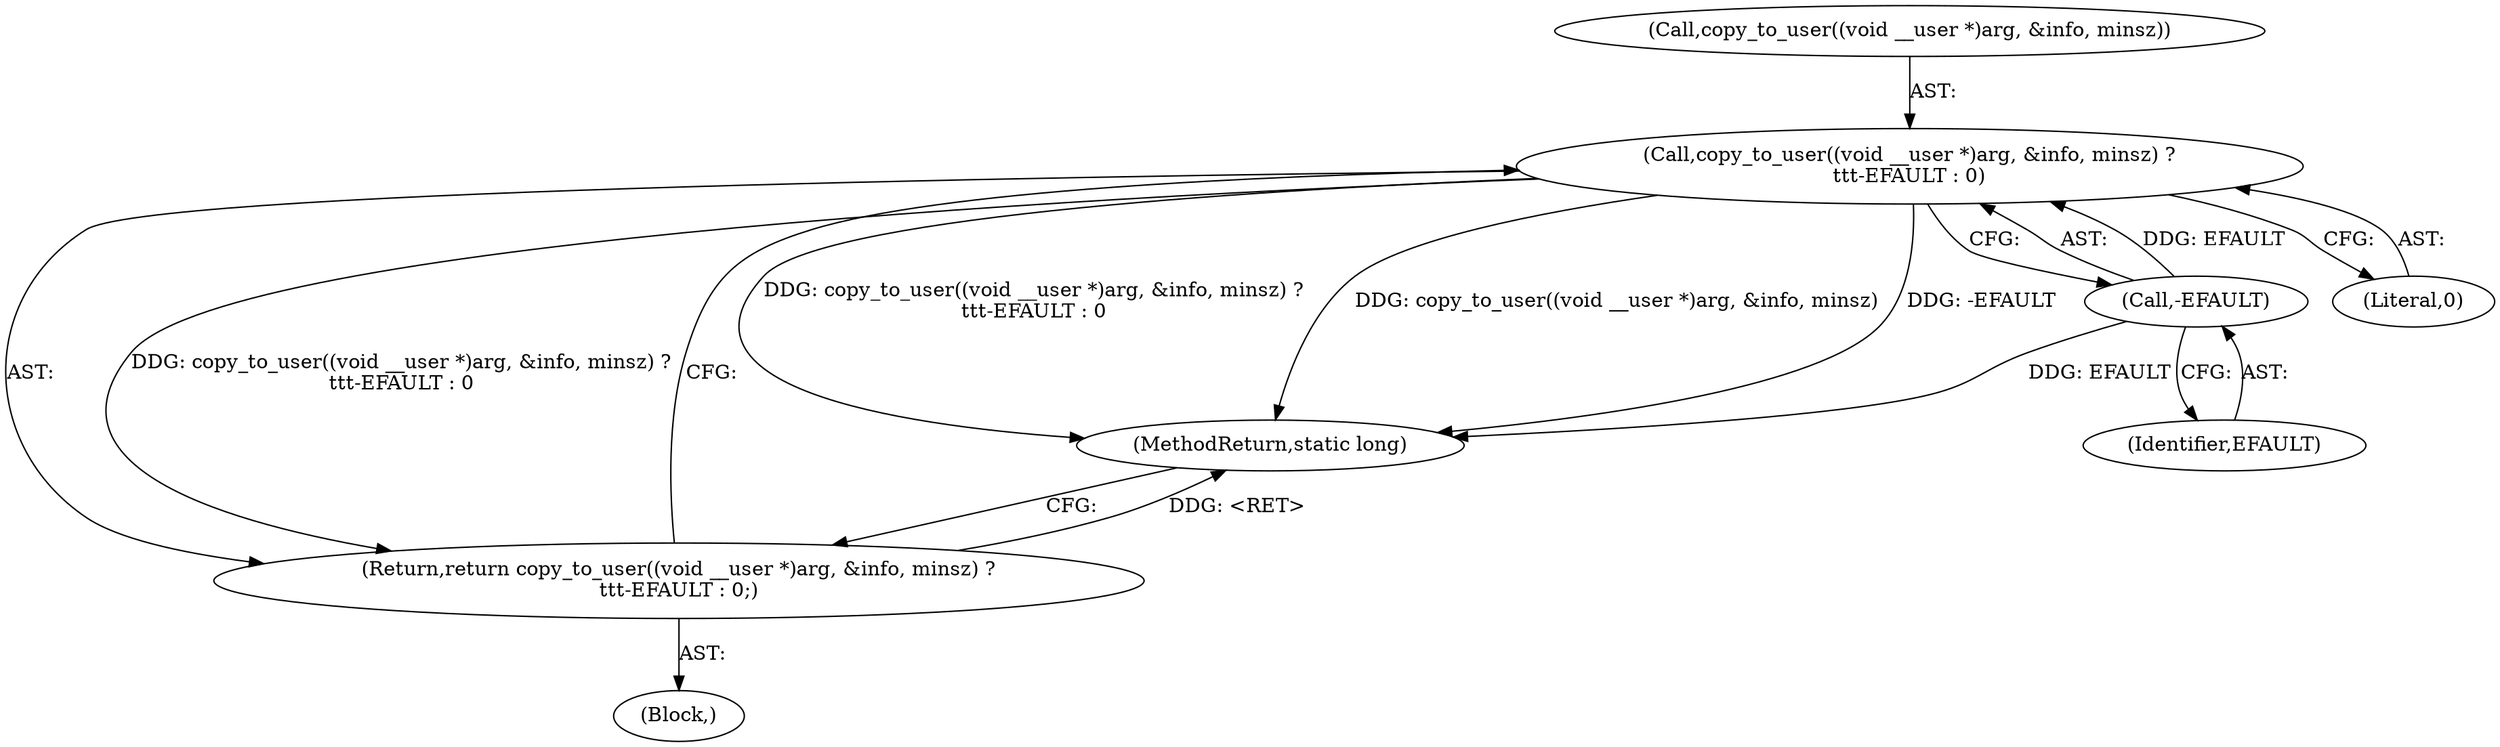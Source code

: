 digraph "0_linux_05692d7005a364add85c6e25a6c4447ce08f913a@API" {
"1000684" [label="(Call,copy_to_user((void __user *)arg, &info, minsz) ?\n\t\t\t-EFAULT : 0)"];
"1000692" [label="(Call,-EFAULT)"];
"1000683" [label="(Return,return copy_to_user((void __user *)arg, &info, minsz) ?\n\t\t\t-EFAULT : 0;)"];
"1000603" [label="(Block,)"];
"1000694" [label="(Literal,0)"];
"1000692" [label="(Call,-EFAULT)"];
"1001369" [label="(MethodReturn,static long)"];
"1000693" [label="(Identifier,EFAULT)"];
"1000685" [label="(Call,copy_to_user((void __user *)arg, &info, minsz))"];
"1000683" [label="(Return,return copy_to_user((void __user *)arg, &info, minsz) ?\n\t\t\t-EFAULT : 0;)"];
"1000684" [label="(Call,copy_to_user((void __user *)arg, &info, minsz) ?\n\t\t\t-EFAULT : 0)"];
"1000684" -> "1000683"  [label="AST: "];
"1000684" -> "1000692"  [label="CFG: "];
"1000684" -> "1000694"  [label="CFG: "];
"1000685" -> "1000684"  [label="AST: "];
"1000692" -> "1000684"  [label="AST: "];
"1000694" -> "1000684"  [label="AST: "];
"1000683" -> "1000684"  [label="CFG: "];
"1000684" -> "1001369"  [label="DDG: copy_to_user((void __user *)arg, &info, minsz) ?\n\t\t\t-EFAULT : 0"];
"1000684" -> "1001369"  [label="DDG: copy_to_user((void __user *)arg, &info, minsz)"];
"1000684" -> "1001369"  [label="DDG: -EFAULT"];
"1000684" -> "1000683"  [label="DDG: copy_to_user((void __user *)arg, &info, minsz) ?\n\t\t\t-EFAULT : 0"];
"1000692" -> "1000684"  [label="DDG: EFAULT"];
"1000692" -> "1000693"  [label="CFG: "];
"1000693" -> "1000692"  [label="AST: "];
"1000692" -> "1001369"  [label="DDG: EFAULT"];
"1000683" -> "1000603"  [label="AST: "];
"1001369" -> "1000683"  [label="CFG: "];
"1000683" -> "1001369"  [label="DDG: <RET>"];
}
